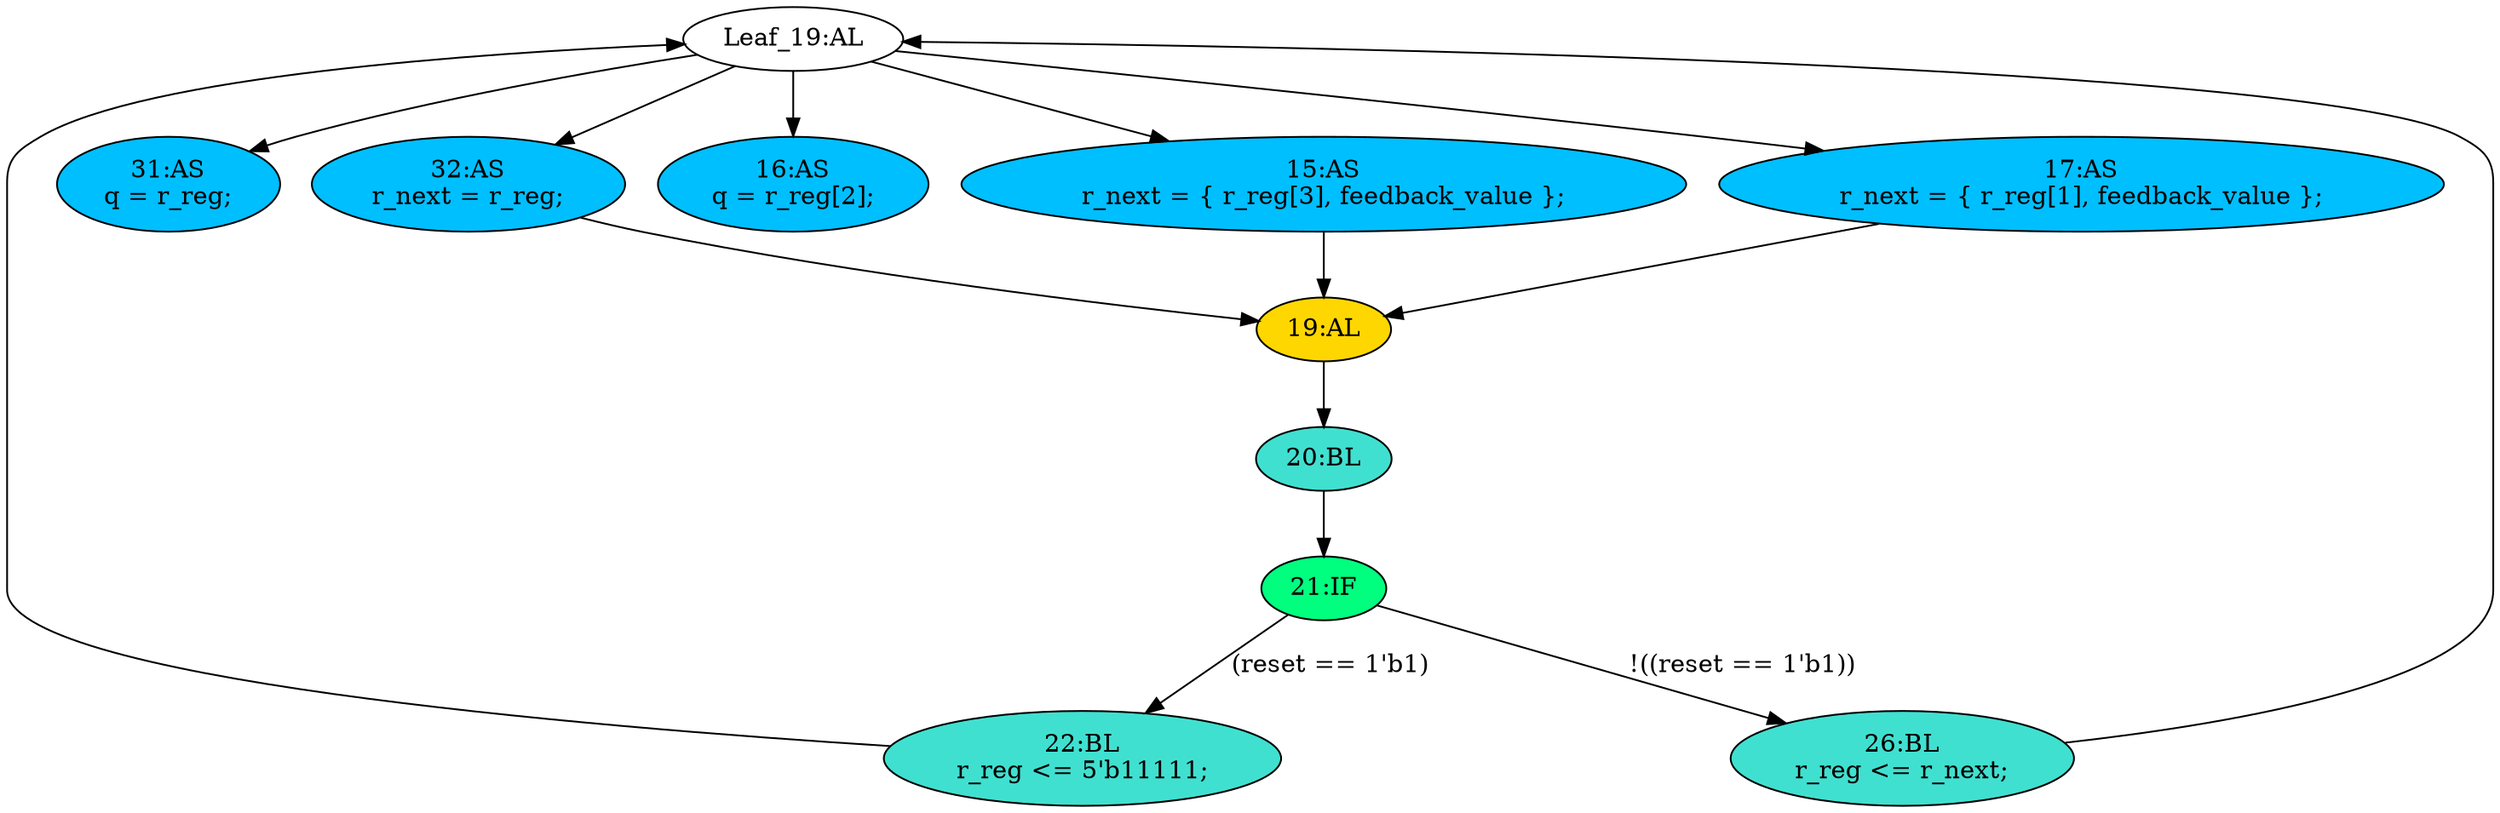strict digraph "compose( ,  )" {
	node [label="\N"];
	"31:AS"	[ast="<pyverilog.vparser.ast.Assign object at 0x7f235906a1d0>",
		def_var="['q']",
		fillcolor=deepskyblue,
		label="31:AS
q = r_reg;",
		statements="[]",
		style=filled,
		typ=Assign,
		use_var="['r_reg']"];
	"32:AS"	[ast="<pyverilog.vparser.ast.Assign object at 0x7f235906a150>",
		def_var="['r_next']",
		fillcolor=deepskyblue,
		label="32:AS
r_next = r_reg;",
		statements="[]",
		style=filled,
		typ=Assign,
		use_var="['r_reg']"];
	"19:AL"	[ast="<pyverilog.vparser.ast.Always object at 0x7f235911ee50>",
		clk_sens=True,
		fillcolor=gold,
		label="19:AL",
		sens="['clk', 'reset']",
		statements="[]",
		style=filled,
		typ=Always,
		use_var="['reset', 'r_next']"];
	"32:AS" -> "19:AL";
	"20:BL"	[ast="<pyverilog.vparser.ast.Block object at 0x7f2358da6750>",
		fillcolor=turquoise,
		label="20:BL",
		statements="[]",
		style=filled,
		typ=Block];
	"21:IF"	[ast="<pyverilog.vparser.ast.IfStatement object at 0x7f2358da6350>",
		fillcolor=springgreen,
		label="21:IF",
		statements="[]",
		style=filled,
		typ=IfStatement];
	"20:BL" -> "21:IF"	[cond="[]",
		lineno=None];
	"22:BL"	[ast="<pyverilog.vparser.ast.Block object at 0x7f2358da6850>",
		fillcolor=turquoise,
		label="22:BL
r_reg <= 5'b11111;",
		statements="[<pyverilog.vparser.ast.NonblockingSubstitution object at 0x7f2358da6090>]",
		style=filled,
		typ=Block];
	"Leaf_19:AL"	[def_var="['r_reg']",
		label="Leaf_19:AL"];
	"22:BL" -> "Leaf_19:AL"	[cond="[]",
		lineno=None];
	"16:AS"	[ast="<pyverilog.vparser.ast.Assign object at 0x7f2358d4ee90>",
		def_var="['q']",
		fillcolor=deepskyblue,
		label="16:AS
q = r_reg[2];",
		statements="[]",
		style=filled,
		typ=Assign,
		use_var="['r_reg']"];
	"26:BL"	[ast="<pyverilog.vparser.ast.Block object at 0x7f2358da6290>",
		fillcolor=turquoise,
		label="26:BL
r_reg <= r_next;",
		statements="[<pyverilog.vparser.ast.NonblockingSubstitution object at 0x7f235a5bf450>]",
		style=filled,
		typ=Block];
	"26:BL" -> "Leaf_19:AL"	[cond="[]",
		lineno=None];
	"19:AL" -> "20:BL"	[cond="[]",
		lineno=None];
	"21:IF" -> "22:BL"	[cond="['reset']",
		label="(reset == 1'b1)",
		lineno=21];
	"21:IF" -> "26:BL"	[cond="['reset']",
		label="!((reset == 1'b1))",
		lineno=21];
	"Leaf_19:AL" -> "31:AS";
	"Leaf_19:AL" -> "32:AS";
	"Leaf_19:AL" -> "16:AS";
	"15:AS"	[ast="<pyverilog.vparser.ast.Assign object at 0x7f2358da33d0>",
		def_var="['r_next']",
		fillcolor=deepskyblue,
		label="15:AS
r_next = { r_reg[3], feedback_value };",
		statements="[]",
		style=filled,
		typ=Assign,
		use_var="['r_reg', 'feedback_value']"];
	"Leaf_19:AL" -> "15:AS";
	"17:AS"	[ast="<pyverilog.vparser.ast.Assign object at 0x7f2358db1650>",
		def_var="['r_next']",
		fillcolor=deepskyblue,
		label="17:AS
r_next = { r_reg[1], feedback_value };",
		statements="[]",
		style=filled,
		typ=Assign,
		use_var="['r_reg', 'feedback_value']"];
	"Leaf_19:AL" -> "17:AS";
	"15:AS" -> "19:AL";
	"17:AS" -> "19:AL";
}
